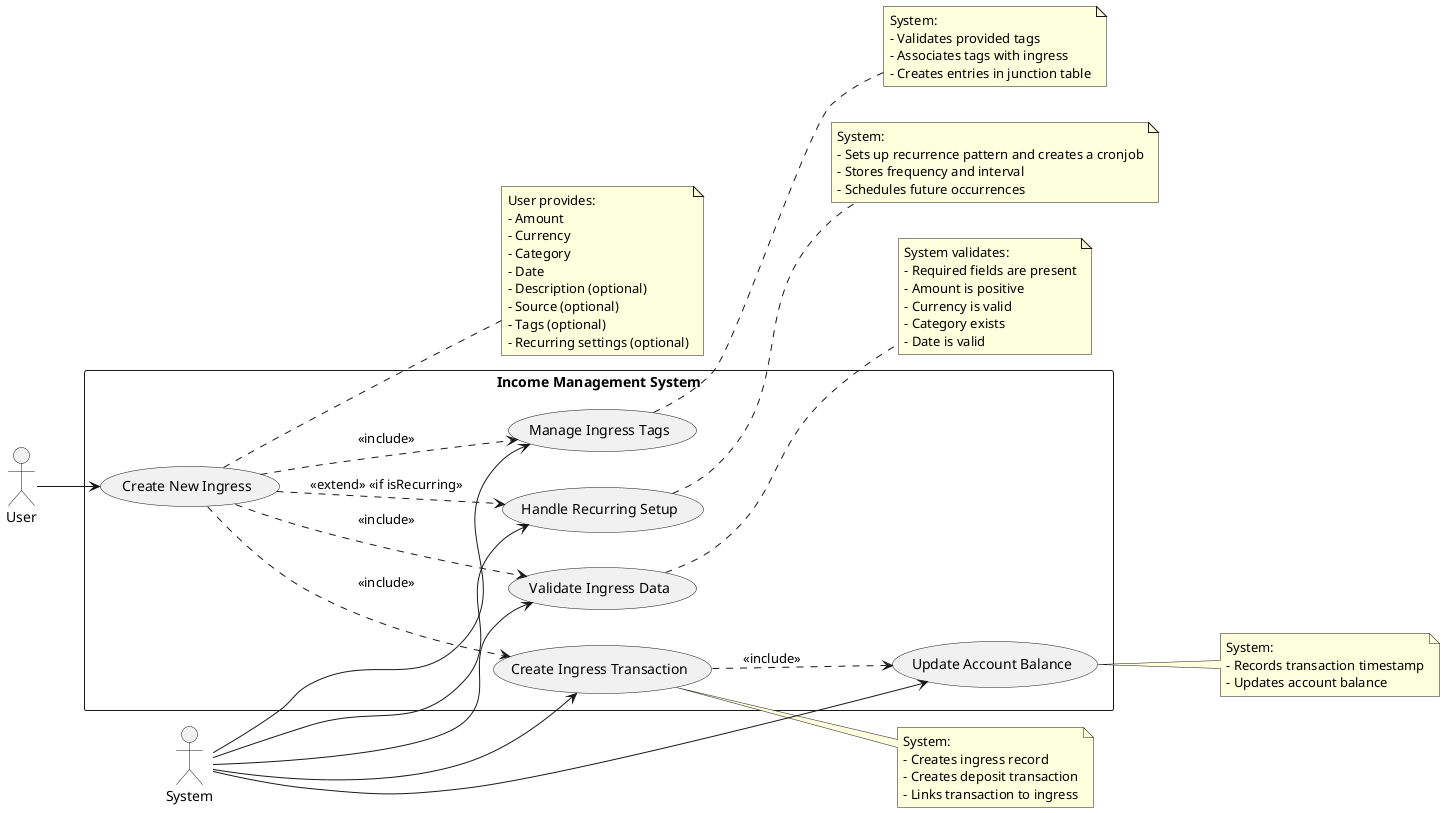 /'
    Use case: User wants to create an ingress.
    Actors: User
    Precondition: The user has the necessary permissions to create an ingress. Optional: If tags are set, these should be already created.
    Postcondition: The ingress has been created successfully. Account balances increased and ingress transactions recorded.
    Trigger: User creates an ingress for given account
'/
@startuml
left to right direction
actor "User" as user
actor "System" as system

rectangle "Income Management System" {
  usecase "Create New Ingress" as UC1
  usecase "Validate Ingress Data" as UC2
  usecase "Create Ingress Transaction" as UC4
  usecase "Update Account Balance" as UC5
  usecase "Manage Ingress Tags" as UC6
  usecase "Handle Recurring Setup" as UC7
}

user --> UC1
UC1 ..> UC2 : <<include>>
UC1 ..> UC4 : <<include>>
UC1 ..> UC6 : <<include>>
UC1 ..> UC7 : <<extend>> <<if isRecurring>>
UC4 ..> UC5 : <<include>>

system --> UC2
system --> UC4
system --> UC5
system --> UC6
system --> UC7

note right of UC1
  User provides:
  - Amount
  - Currency
  - Category
  - Date
  - Description (optional)
  - Source (optional)
  - Tags (optional)
  - Recurring settings (optional)
end note

note right of UC2
  System validates:
  - Required fields are present
  - Amount is positive
  - Currency is valid
  - Category exists
  - Date is valid
end note

note right of UC4
  System:
  - Creates ingress record
  - Creates deposit transaction
  - Links transaction to ingress
end note

note right of UC5
  System:
  - Records transaction timestamp
  - Updates account balance
end note

note right of UC6
  System:
  - Validates provided tags
  - Associates tags with ingress
  - Creates entries in junction table
end note

note right of UC7
  System:
  - Sets up recurrence pattern and creates a cronjob
  - Stores frequency and interval
  - Schedules future occurrences
end note

@enduml